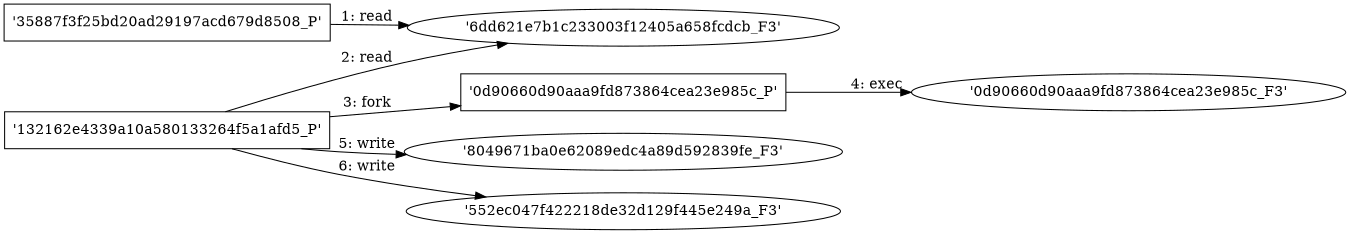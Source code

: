 digraph "D:\Learning\Paper\apt\基于CTI的攻击预警\Dataset\攻击图\ASGfromALLCTI\Understanding the true size of “Fireball”.dot" {
rankdir="LR"
size="9"
fixedsize="false"
splines="true"
nodesep=0.3
ranksep=0
fontsize=10
overlap="scalexy"
engine= "neato"
	"'6dd621e7b1c233003f12405a658fcdcb_F3'" [node_type=file shape=ellipse]
	"'35887f3f25bd20ad29197acd679d8508_P'" [node_type=Process shape=box]
	"'35887f3f25bd20ad29197acd679d8508_P'" -> "'6dd621e7b1c233003f12405a658fcdcb_F3'" [label="1: read"]
	"'6dd621e7b1c233003f12405a658fcdcb_F3'" [node_type=file shape=ellipse]
	"'132162e4339a10a580133264f5a1afd5_P'" [node_type=Process shape=box]
	"'132162e4339a10a580133264f5a1afd5_P'" -> "'6dd621e7b1c233003f12405a658fcdcb_F3'" [label="2: read"]
	"'132162e4339a10a580133264f5a1afd5_P'" [node_type=Process shape=box]
	"'0d90660d90aaa9fd873864cea23e985c_P'" [node_type=Process shape=box]
	"'132162e4339a10a580133264f5a1afd5_P'" -> "'0d90660d90aaa9fd873864cea23e985c_P'" [label="3: fork"]
	"'0d90660d90aaa9fd873864cea23e985c_P'" [node_type=Process shape=box]
	"'0d90660d90aaa9fd873864cea23e985c_F3'" [node_type=File shape=ellipse]
	"'0d90660d90aaa9fd873864cea23e985c_P'" -> "'0d90660d90aaa9fd873864cea23e985c_F3'" [label="4: exec"]
	"'8049671ba0e62089edc4a89d592839fe_F3'" [node_type=file shape=ellipse]
	"'132162e4339a10a580133264f5a1afd5_P'" [node_type=Process shape=box]
	"'132162e4339a10a580133264f5a1afd5_P'" -> "'8049671ba0e62089edc4a89d592839fe_F3'" [label="5: write"]
	"'552ec047f422218de32d129f445e249a_F3'" [node_type=file shape=ellipse]
	"'132162e4339a10a580133264f5a1afd5_P'" [node_type=Process shape=box]
	"'132162e4339a10a580133264f5a1afd5_P'" -> "'552ec047f422218de32d129f445e249a_F3'" [label="6: write"]
}
